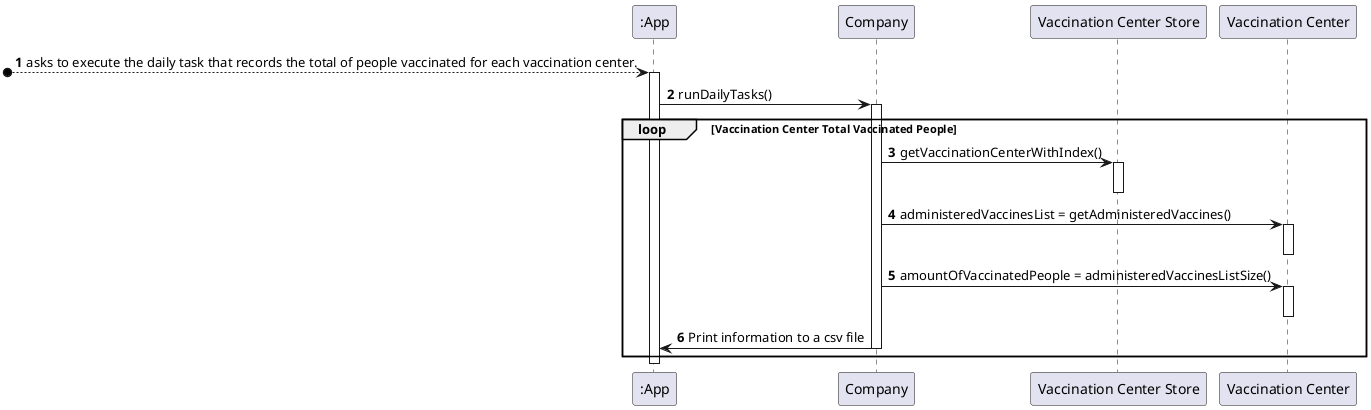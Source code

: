 @startuml

autonumber

participant ":App" as A
participant "Company" as C
participant "Vaccination Center Store" as VCS
participant "Vaccination Center" as VC




[o--> A :asks to execute the daily task that records the total of people vaccinated for each vaccination center.
activate A
A -> C : runDailyTasks()
activate C

loop Vaccination Center Total Vaccinated People
C -> VCS : getVaccinationCenterWithIndex()
activate VCS
deactivate VCS
C->VC :   administeredVaccinesList = getAdministeredVaccines()
activate VC
deactivate VC

C -> VC : amountOfVaccinatedPeople = administeredVaccinesListSize()

activate VC
deactivate VC
C -> A : Print information to a csv file
deactivate C
end
deactivate A
@enduml